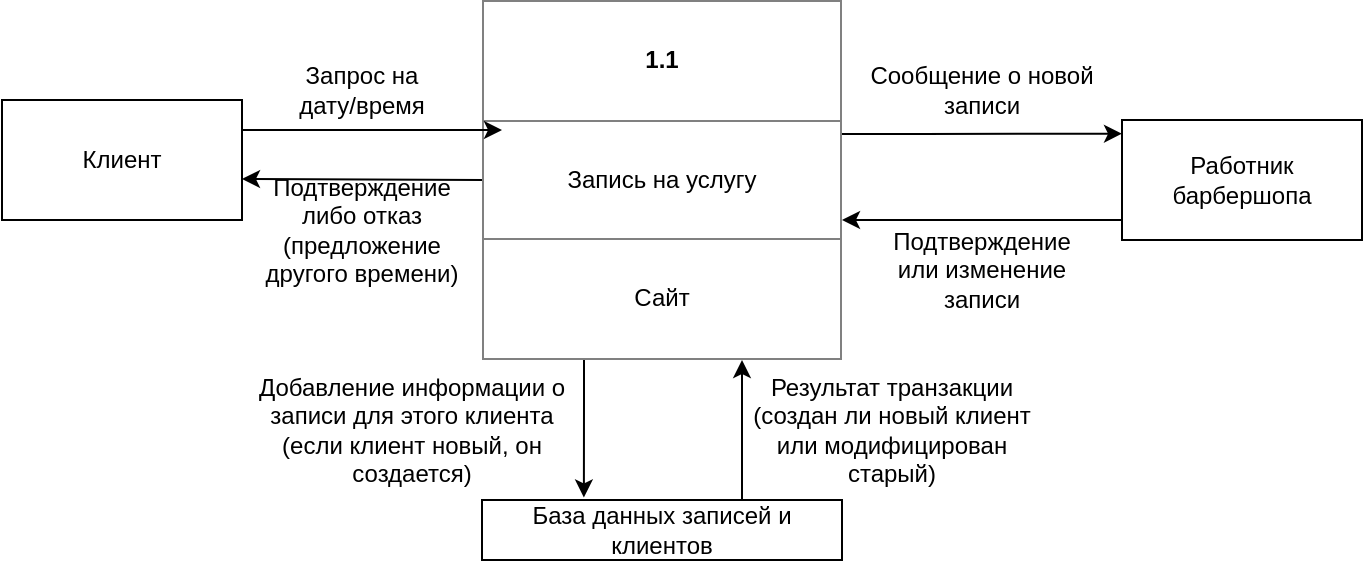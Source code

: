 <mxfile version="24.0.1" type="device">
  <diagram name="Page-1" id="90a13364-a465-7bf4-72fc-28e22215d7a0">
    <mxGraphModel dx="660" dy="377" grid="1" gridSize="10" guides="1" tooltips="1" connect="1" arrows="1" fold="1" page="1" pageScale="1.5" pageWidth="1169" pageHeight="826" background="none" math="0" shadow="0">
      <root>
        <mxCell id="0" style=";html=1;" />
        <mxCell id="1" style=";html=1;" parent="0" />
        <mxCell id="hw5v_ZdDQLp4gJ9pz5Yd-14" style="edgeStyle=orthogonalEdgeStyle;rounded=0;orthogonalLoop=1;jettySize=auto;html=1;entryX=0.283;entryY=-0.043;entryDx=0;entryDy=0;entryPerimeter=0;" edge="1" parent="1" source="hw5v_ZdDQLp4gJ9pz5Yd-1" target="hw5v_ZdDQLp4gJ9pz5Yd-13">
          <mxGeometry relative="1" as="geometry">
            <Array as="points">
              <mxPoint x="571" y="560" />
              <mxPoint x="571" y="560" />
            </Array>
          </mxGeometry>
        </mxCell>
        <mxCell id="hw5v_ZdDQLp4gJ9pz5Yd-1" value="&lt;table border=&quot;1&quot; width=&quot;100%&quot; height=&quot;100%&quot; cellpadding=&quot;4&quot; style=&quot;width:100%;height:100%;border-collapse:collapse;&quot;&gt;&lt;tbody&gt;&lt;tr&gt;&lt;th align=&quot;center&quot;&gt;&lt;b&gt;1.1&lt;/b&gt;&lt;/th&gt;&lt;/tr&gt;&lt;tr&gt;&lt;td align=&quot;center&quot;&gt;Запись на услугу&lt;/td&gt;&lt;/tr&gt;&lt;tr&gt;&lt;td align=&quot;center&quot;&gt;Сайт&lt;/td&gt;&lt;/tr&gt;&lt;/tbody&gt;&lt;/table&gt;" style="text;html=1;whiteSpace=wrap;strokeColor=none;fillColor=none;overflow=fill;" vertex="1" parent="1">
          <mxGeometry x="520" y="360" width="180" height="180" as="geometry" />
        </mxCell>
        <mxCell id="hw5v_ZdDQLp4gJ9pz5Yd-2" value="Клиент" style="rounded=0;whiteSpace=wrap;html=1;" vertex="1" parent="1">
          <mxGeometry x="280" y="410" width="120" height="60" as="geometry" />
        </mxCell>
        <mxCell id="hw5v_ZdDQLp4gJ9pz5Yd-10" style="edgeStyle=orthogonalEdgeStyle;rounded=0;orthogonalLoop=1;jettySize=auto;html=1;" edge="1" parent="1" source="hw5v_ZdDQLp4gJ9pz5Yd-3">
          <mxGeometry relative="1" as="geometry">
            <mxPoint x="700" y="470" as="targetPoint" />
            <Array as="points">
              <mxPoint x="700" y="470" />
            </Array>
          </mxGeometry>
        </mxCell>
        <mxCell id="hw5v_ZdDQLp4gJ9pz5Yd-3" value="Работник барбершопа" style="rounded=0;whiteSpace=wrap;html=1;" vertex="1" parent="1">
          <mxGeometry x="840" y="420" width="120" height="60" as="geometry" />
        </mxCell>
        <mxCell id="hw5v_ZdDQLp4gJ9pz5Yd-4" style="edgeStyle=orthogonalEdgeStyle;rounded=0;orthogonalLoop=1;jettySize=auto;html=1;exitX=1;exitY=0.25;exitDx=0;exitDy=0;" edge="1" parent="1" source="hw5v_ZdDQLp4gJ9pz5Yd-2">
          <mxGeometry relative="1" as="geometry">
            <mxPoint x="530" y="425" as="targetPoint" />
            <Array as="points">
              <mxPoint x="520" y="425" />
            </Array>
          </mxGeometry>
        </mxCell>
        <mxCell id="hw5v_ZdDQLp4gJ9pz5Yd-5" value="Запрос на дату/время" style="text;html=1;align=center;verticalAlign=middle;whiteSpace=wrap;rounded=0;" vertex="1" parent="1">
          <mxGeometry x="420" y="390" width="80" height="30" as="geometry" />
        </mxCell>
        <mxCell id="hw5v_ZdDQLp4gJ9pz5Yd-7" style="edgeStyle=orthogonalEdgeStyle;rounded=0;orthogonalLoop=1;jettySize=auto;html=1;entryX=1.025;entryY=0.65;entryDx=0;entryDy=0;entryPerimeter=0;exitX=0;exitY=0.5;exitDx=0;exitDy=0;" edge="1" parent="1" source="hw5v_ZdDQLp4gJ9pz5Yd-1">
          <mxGeometry relative="1" as="geometry">
            <mxPoint x="517" y="450.5" as="sourcePoint" />
            <mxPoint x="400" y="449.5" as="targetPoint" />
          </mxGeometry>
        </mxCell>
        <mxCell id="hw5v_ZdDQLp4gJ9pz5Yd-8" value="Подтверждение либо отказ (предложение другого времени)" style="text;html=1;align=center;verticalAlign=middle;whiteSpace=wrap;rounded=0;" vertex="1" parent="1">
          <mxGeometry x="400" y="460" width="120" height="30" as="geometry" />
        </mxCell>
        <mxCell id="hw5v_ZdDQLp4gJ9pz5Yd-9" style="edgeStyle=orthogonalEdgeStyle;rounded=0;orthogonalLoop=1;jettySize=auto;html=1;entryX=0;entryY=0.114;entryDx=0;entryDy=0;entryPerimeter=0;" edge="1" parent="1" source="hw5v_ZdDQLp4gJ9pz5Yd-1" target="hw5v_ZdDQLp4gJ9pz5Yd-3">
          <mxGeometry relative="1" as="geometry">
            <Array as="points">
              <mxPoint x="740" y="427" />
              <mxPoint x="740" y="427" />
            </Array>
          </mxGeometry>
        </mxCell>
        <mxCell id="hw5v_ZdDQLp4gJ9pz5Yd-11" value="Сообщение о новой записи" style="text;html=1;align=center;verticalAlign=middle;whiteSpace=wrap;rounded=0;" vertex="1" parent="1">
          <mxGeometry x="710" y="390" width="120" height="30" as="geometry" />
        </mxCell>
        <mxCell id="hw5v_ZdDQLp4gJ9pz5Yd-12" value="Подтверждение или изменение записи" style="text;html=1;align=center;verticalAlign=middle;whiteSpace=wrap;rounded=0;" vertex="1" parent="1">
          <mxGeometry x="740" y="480" width="60" height="30" as="geometry" />
        </mxCell>
        <mxCell id="hw5v_ZdDQLp4gJ9pz5Yd-15" style="edgeStyle=orthogonalEdgeStyle;rounded=0;orthogonalLoop=1;jettySize=auto;html=1;" edge="1" parent="1" source="hw5v_ZdDQLp4gJ9pz5Yd-13">
          <mxGeometry relative="1" as="geometry">
            <mxPoint x="650" y="540" as="targetPoint" />
            <Array as="points">
              <mxPoint x="650" y="540" />
            </Array>
          </mxGeometry>
        </mxCell>
        <mxCell id="hw5v_ZdDQLp4gJ9pz5Yd-13" value="База данных записей и клиентов" style="rounded=0;whiteSpace=wrap;html=1;" vertex="1" parent="1">
          <mxGeometry x="520" y="610" width="180" height="30" as="geometry" />
        </mxCell>
        <mxCell id="hw5v_ZdDQLp4gJ9pz5Yd-16" value="Добавление информации о записи для этого клиента (если клиент новый, он создается)" style="text;html=1;align=center;verticalAlign=middle;whiteSpace=wrap;rounded=0;" vertex="1" parent="1">
          <mxGeometry x="400" y="560" width="170" height="30" as="geometry" />
        </mxCell>
        <mxCell id="hw5v_ZdDQLp4gJ9pz5Yd-17" value="Результат транзакции (создан ли новый клиент или модифицирован старый)" style="text;html=1;align=center;verticalAlign=middle;whiteSpace=wrap;rounded=0;" vertex="1" parent="1">
          <mxGeometry x="650" y="560" width="150" height="30" as="geometry" />
        </mxCell>
      </root>
    </mxGraphModel>
  </diagram>
</mxfile>
